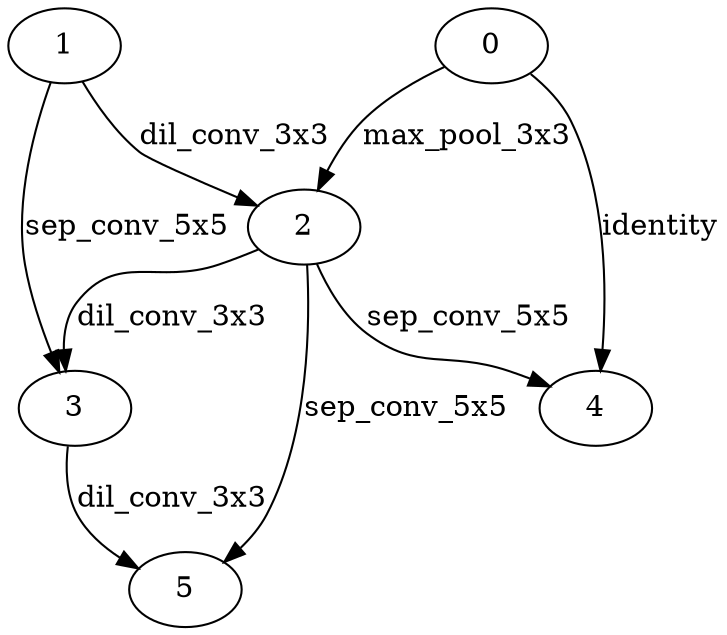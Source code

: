 digraph reduction_cell_5 {
	1 -> 2 [label=dil_conv_3x3]
	0 -> 2 [label=max_pool_3x3]
	2 -> 3 [label=dil_conv_3x3]
	1 -> 3 [label=sep_conv_5x5]
	0 -> 4 [label=identity]
	2 -> 4 [label=sep_conv_5x5]
	2 -> 5 [label=sep_conv_5x5]
	3 -> 5 [label=dil_conv_3x3]
}
